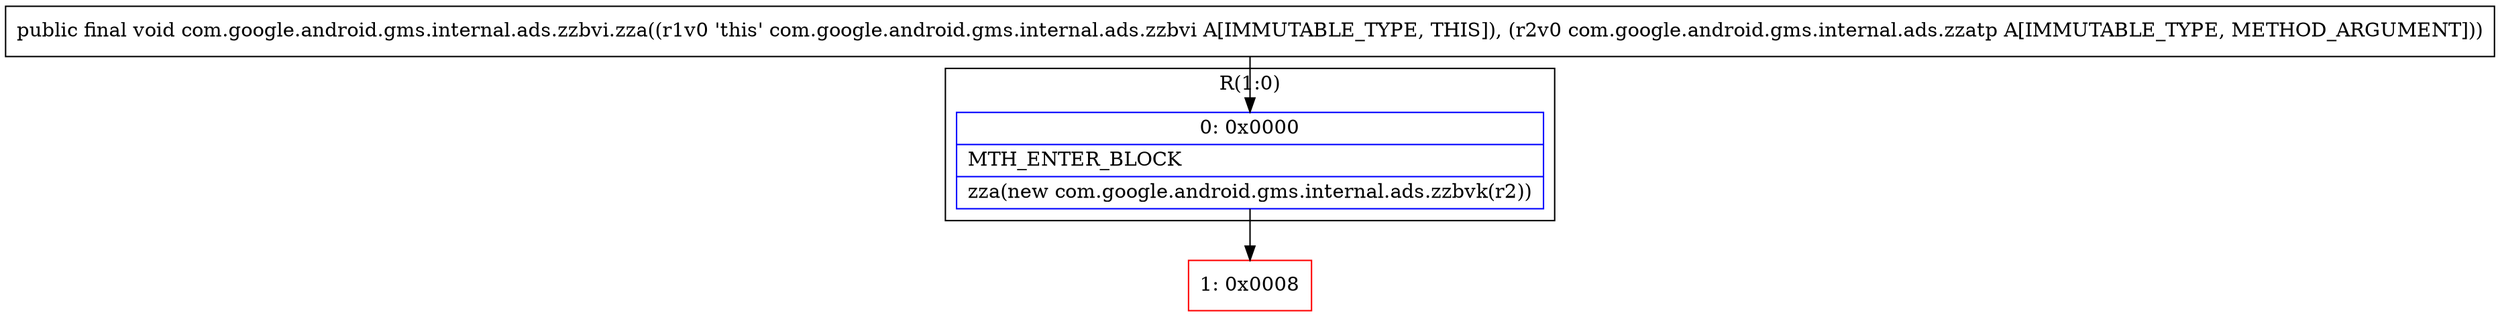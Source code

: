 digraph "CFG forcom.google.android.gms.internal.ads.zzbvi.zza(Lcom\/google\/android\/gms\/internal\/ads\/zzatp;)V" {
subgraph cluster_Region_1529229853 {
label = "R(1:0)";
node [shape=record,color=blue];
Node_0 [shape=record,label="{0\:\ 0x0000|MTH_ENTER_BLOCK\l|zza(new com.google.android.gms.internal.ads.zzbvk(r2))\l}"];
}
Node_1 [shape=record,color=red,label="{1\:\ 0x0008}"];
MethodNode[shape=record,label="{public final void com.google.android.gms.internal.ads.zzbvi.zza((r1v0 'this' com.google.android.gms.internal.ads.zzbvi A[IMMUTABLE_TYPE, THIS]), (r2v0 com.google.android.gms.internal.ads.zzatp A[IMMUTABLE_TYPE, METHOD_ARGUMENT])) }"];
MethodNode -> Node_0;
Node_0 -> Node_1;
}

